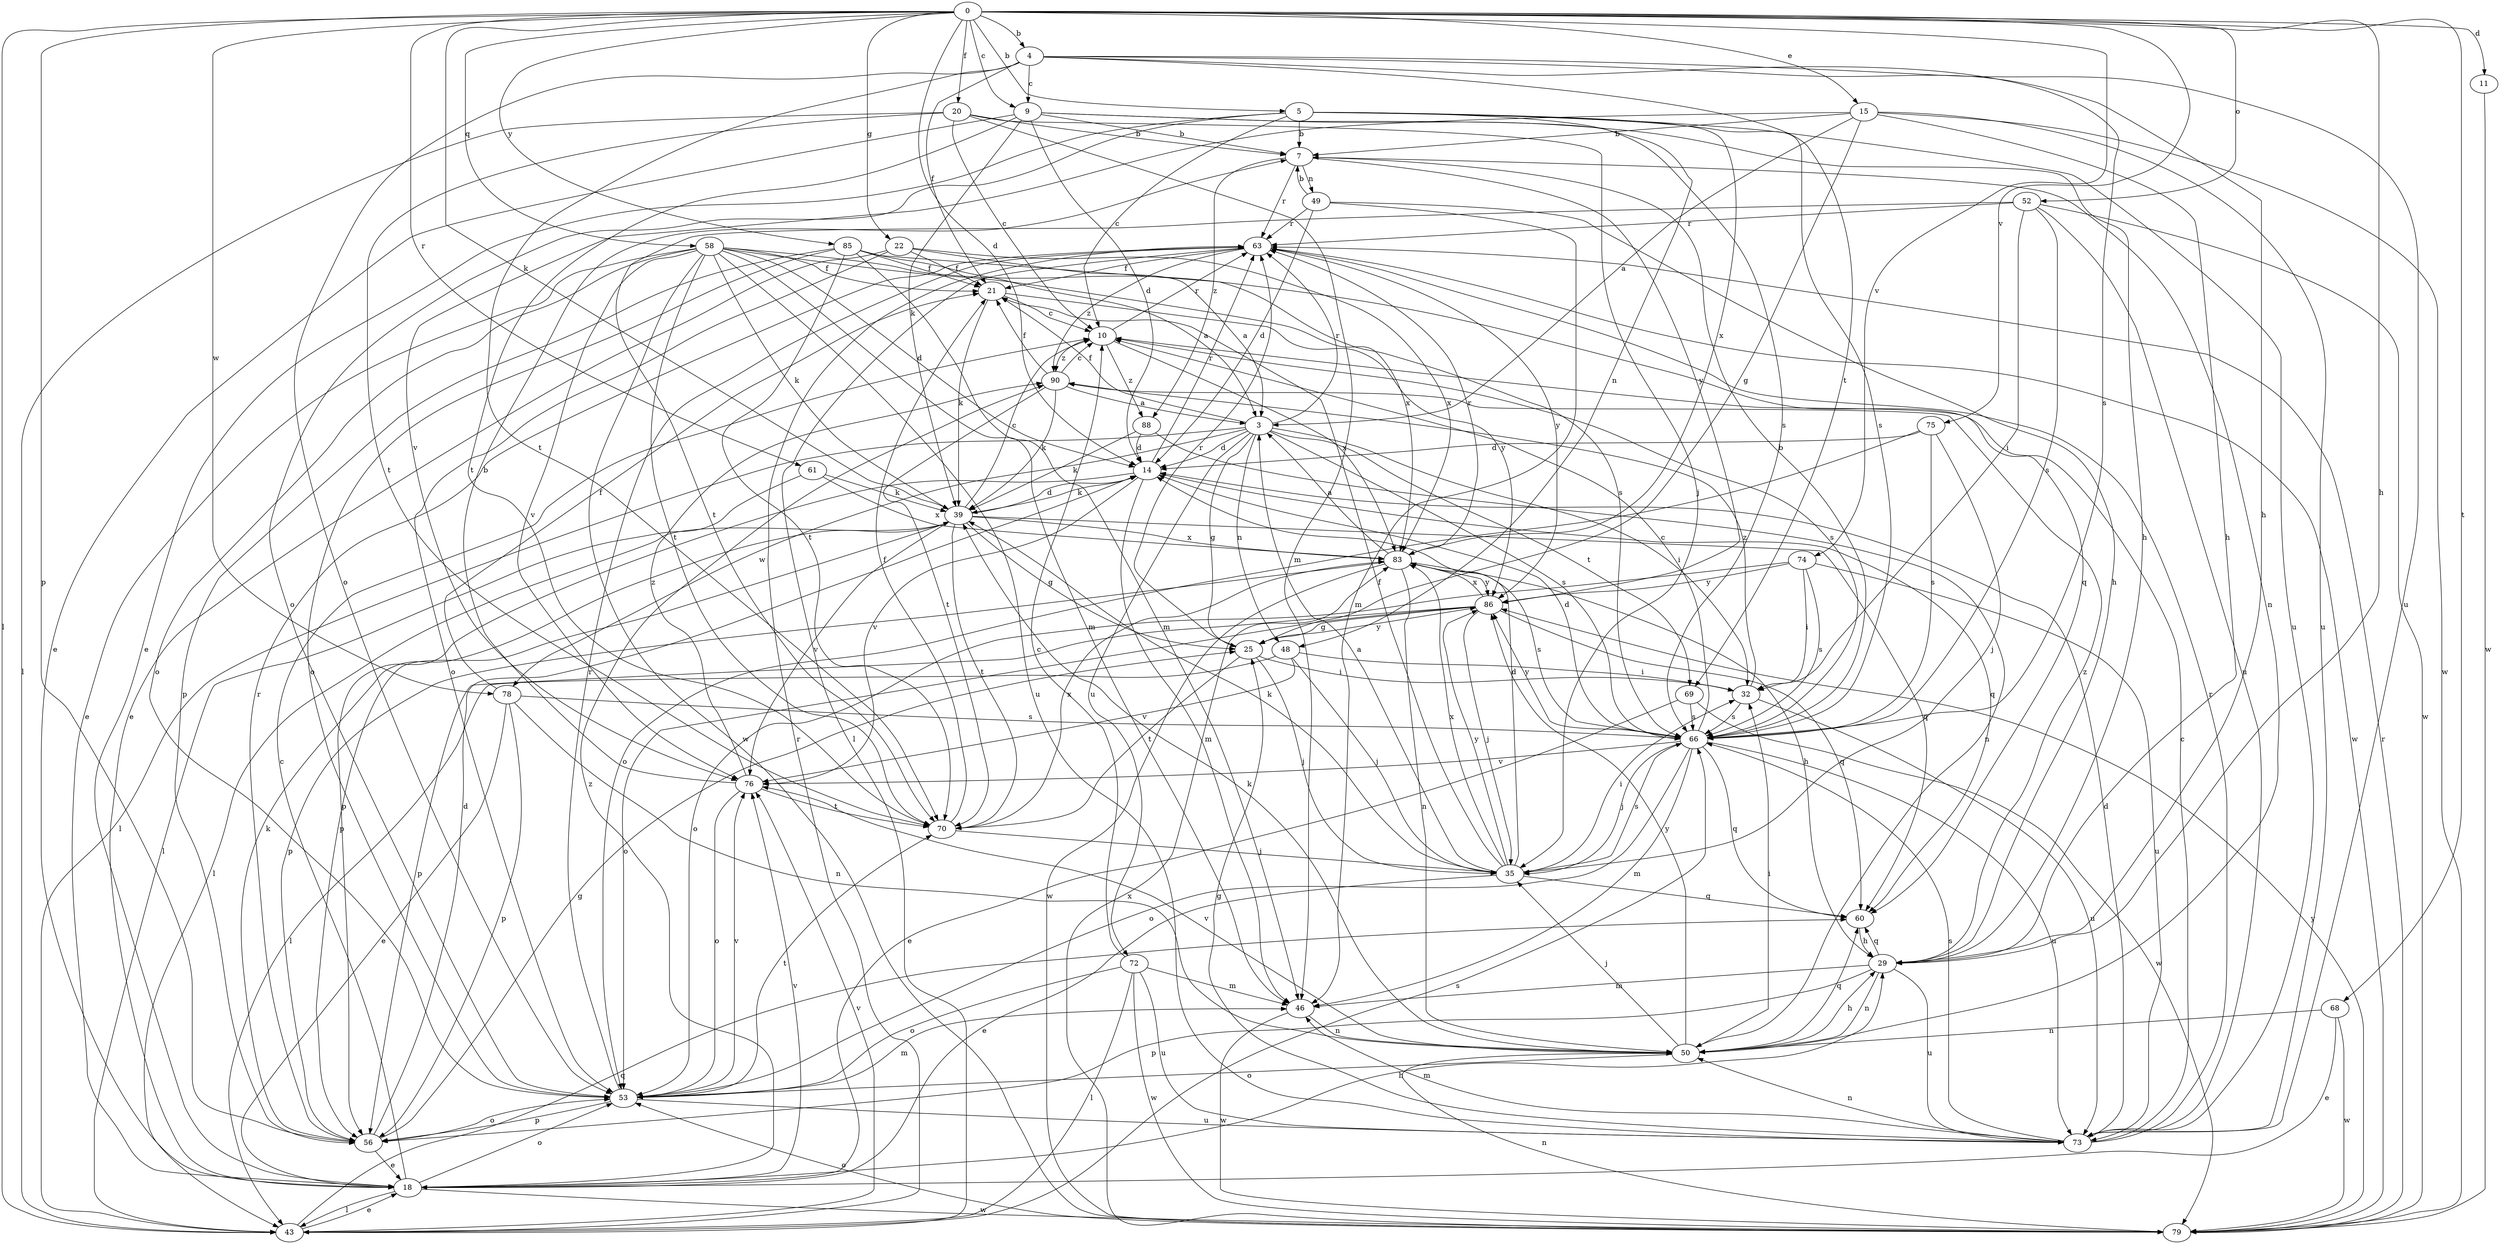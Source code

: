 strict digraph  {
0;
3;
4;
5;
7;
9;
10;
11;
14;
15;
18;
20;
21;
22;
25;
29;
32;
35;
39;
43;
46;
48;
49;
50;
52;
53;
56;
58;
60;
61;
63;
66;
68;
69;
70;
72;
73;
74;
75;
76;
78;
79;
83;
85;
86;
88;
90;
0 -> 4  [label=b];
0 -> 5  [label=b];
0 -> 9  [label=c];
0 -> 11  [label=d];
0 -> 14  [label=d];
0 -> 15  [label=e];
0 -> 20  [label=f];
0 -> 22  [label=g];
0 -> 29  [label=h];
0 -> 39  [label=k];
0 -> 43  [label=l];
0 -> 52  [label=o];
0 -> 56  [label=p];
0 -> 58  [label=q];
0 -> 61  [label=r];
0 -> 68  [label=t];
0 -> 74  [label=v];
0 -> 75  [label=v];
0 -> 78  [label=w];
0 -> 85  [label=y];
3 -> 14  [label=d];
3 -> 21  [label=f];
3 -> 25  [label=g];
3 -> 32  [label=i];
3 -> 43  [label=l];
3 -> 48  [label=n];
3 -> 63  [label=r];
3 -> 66  [label=s];
3 -> 69  [label=t];
3 -> 72  [label=u];
3 -> 78  [label=w];
4 -> 9  [label=c];
4 -> 21  [label=f];
4 -> 29  [label=h];
4 -> 53  [label=o];
4 -> 66  [label=s];
4 -> 69  [label=t];
4 -> 70  [label=t];
4 -> 73  [label=u];
5 -> 7  [label=b];
5 -> 10  [label=c];
5 -> 18  [label=e];
5 -> 48  [label=n];
5 -> 53  [label=o];
5 -> 66  [label=s];
5 -> 73  [label=u];
5 -> 83  [label=x];
7 -> 49  [label=n];
7 -> 50  [label=n];
7 -> 63  [label=r];
7 -> 86  [label=y];
7 -> 88  [label=z];
9 -> 7  [label=b];
9 -> 14  [label=d];
9 -> 18  [label=e];
9 -> 29  [label=h];
9 -> 39  [label=k];
9 -> 66  [label=s];
9 -> 70  [label=t];
10 -> 63  [label=r];
10 -> 66  [label=s];
10 -> 83  [label=x];
10 -> 88  [label=z];
10 -> 90  [label=z];
11 -> 79  [label=w];
14 -> 39  [label=k];
14 -> 46  [label=m];
14 -> 56  [label=p];
14 -> 60  [label=q];
14 -> 63  [label=r];
14 -> 76  [label=v];
15 -> 3  [label=a];
15 -> 7  [label=b];
15 -> 25  [label=g];
15 -> 29  [label=h];
15 -> 73  [label=u];
15 -> 76  [label=v];
15 -> 79  [label=w];
18 -> 10  [label=c];
18 -> 29  [label=h];
18 -> 43  [label=l];
18 -> 53  [label=o];
18 -> 76  [label=v];
18 -> 79  [label=w];
18 -> 90  [label=z];
20 -> 7  [label=b];
20 -> 10  [label=c];
20 -> 35  [label=j];
20 -> 43  [label=l];
20 -> 46  [label=m];
20 -> 70  [label=t];
21 -> 10  [label=c];
21 -> 39  [label=k];
21 -> 86  [label=y];
22 -> 3  [label=a];
22 -> 18  [label=e];
22 -> 21  [label=f];
22 -> 53  [label=o];
22 -> 83  [label=x];
25 -> 32  [label=i];
25 -> 35  [label=j];
25 -> 63  [label=r];
25 -> 70  [label=t];
25 -> 86  [label=y];
29 -> 46  [label=m];
29 -> 50  [label=n];
29 -> 56  [label=p];
29 -> 60  [label=q];
29 -> 73  [label=u];
29 -> 90  [label=z];
32 -> 66  [label=s];
32 -> 73  [label=u];
32 -> 90  [label=z];
35 -> 3  [label=a];
35 -> 14  [label=d];
35 -> 18  [label=e];
35 -> 21  [label=f];
35 -> 32  [label=i];
35 -> 39  [label=k];
35 -> 60  [label=q];
35 -> 66  [label=s];
35 -> 83  [label=x];
35 -> 86  [label=y];
39 -> 10  [label=c];
39 -> 14  [label=d];
39 -> 25  [label=g];
39 -> 43  [label=l];
39 -> 56  [label=p];
39 -> 60  [label=q];
39 -> 70  [label=t];
39 -> 76  [label=v];
39 -> 83  [label=x];
43 -> 18  [label=e];
43 -> 60  [label=q];
43 -> 63  [label=r];
43 -> 66  [label=s];
43 -> 76  [label=v];
46 -> 50  [label=n];
46 -> 79  [label=w];
48 -> 32  [label=i];
48 -> 35  [label=j];
48 -> 43  [label=l];
48 -> 76  [label=v];
49 -> 7  [label=b];
49 -> 14  [label=d];
49 -> 29  [label=h];
49 -> 46  [label=m];
49 -> 63  [label=r];
50 -> 29  [label=h];
50 -> 32  [label=i];
50 -> 35  [label=j];
50 -> 39  [label=k];
50 -> 53  [label=o];
50 -> 60  [label=q];
50 -> 76  [label=v];
50 -> 86  [label=y];
52 -> 32  [label=i];
52 -> 63  [label=r];
52 -> 66  [label=s];
52 -> 70  [label=t];
52 -> 73  [label=u];
52 -> 79  [label=w];
53 -> 46  [label=m];
53 -> 56  [label=p];
53 -> 63  [label=r];
53 -> 70  [label=t];
53 -> 73  [label=u];
53 -> 76  [label=v];
56 -> 14  [label=d];
56 -> 18  [label=e];
56 -> 25  [label=g];
56 -> 39  [label=k];
56 -> 53  [label=o];
56 -> 63  [label=r];
58 -> 14  [label=d];
58 -> 18  [label=e];
58 -> 21  [label=f];
58 -> 39  [label=k];
58 -> 46  [label=m];
58 -> 53  [label=o];
58 -> 60  [label=q];
58 -> 70  [label=t];
58 -> 73  [label=u];
58 -> 76  [label=v];
58 -> 79  [label=w];
58 -> 83  [label=x];
60 -> 29  [label=h];
61 -> 39  [label=k];
61 -> 43  [label=l];
61 -> 83  [label=x];
63 -> 21  [label=f];
63 -> 43  [label=l];
63 -> 79  [label=w];
63 -> 86  [label=y];
63 -> 90  [label=z];
66 -> 7  [label=b];
66 -> 10  [label=c];
66 -> 14  [label=d];
66 -> 35  [label=j];
66 -> 46  [label=m];
66 -> 53  [label=o];
66 -> 60  [label=q];
66 -> 73  [label=u];
66 -> 76  [label=v];
66 -> 86  [label=y];
68 -> 18  [label=e];
68 -> 50  [label=n];
68 -> 79  [label=w];
69 -> 18  [label=e];
69 -> 66  [label=s];
69 -> 79  [label=w];
70 -> 21  [label=f];
70 -> 35  [label=j];
70 -> 83  [label=x];
72 -> 10  [label=c];
72 -> 43  [label=l];
72 -> 46  [label=m];
72 -> 53  [label=o];
72 -> 73  [label=u];
72 -> 79  [label=w];
73 -> 10  [label=c];
73 -> 14  [label=d];
73 -> 25  [label=g];
73 -> 46  [label=m];
73 -> 50  [label=n];
73 -> 63  [label=r];
73 -> 66  [label=s];
74 -> 32  [label=i];
74 -> 53  [label=o];
74 -> 66  [label=s];
74 -> 73  [label=u];
74 -> 86  [label=y];
75 -> 14  [label=d];
75 -> 35  [label=j];
75 -> 53  [label=o];
75 -> 66  [label=s];
76 -> 7  [label=b];
76 -> 53  [label=o];
76 -> 70  [label=t];
76 -> 90  [label=z];
78 -> 18  [label=e];
78 -> 21  [label=f];
78 -> 50  [label=n];
78 -> 56  [label=p];
78 -> 66  [label=s];
79 -> 50  [label=n];
79 -> 53  [label=o];
79 -> 63  [label=r];
79 -> 83  [label=x];
79 -> 86  [label=y];
83 -> 3  [label=a];
83 -> 29  [label=h];
83 -> 50  [label=n];
83 -> 56  [label=p];
83 -> 63  [label=r];
83 -> 66  [label=s];
83 -> 79  [label=w];
83 -> 86  [label=y];
85 -> 3  [label=a];
85 -> 21  [label=f];
85 -> 46  [label=m];
85 -> 53  [label=o];
85 -> 56  [label=p];
85 -> 66  [label=s];
85 -> 70  [label=t];
86 -> 25  [label=g];
86 -> 35  [label=j];
86 -> 53  [label=o];
86 -> 56  [label=p];
86 -> 60  [label=q];
86 -> 83  [label=x];
88 -> 14  [label=d];
88 -> 39  [label=k];
88 -> 50  [label=n];
90 -> 3  [label=a];
90 -> 10  [label=c];
90 -> 21  [label=f];
90 -> 39  [label=k];
90 -> 70  [label=t];
}
